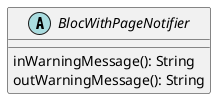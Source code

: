 ### https://github.com/plantuml/plantuml-server
@startuml FeedrScheme
abstract class BlocWithPageNotifier {
    inWarningMessage(): String
    outWarningMessage(): String
}

@enduml